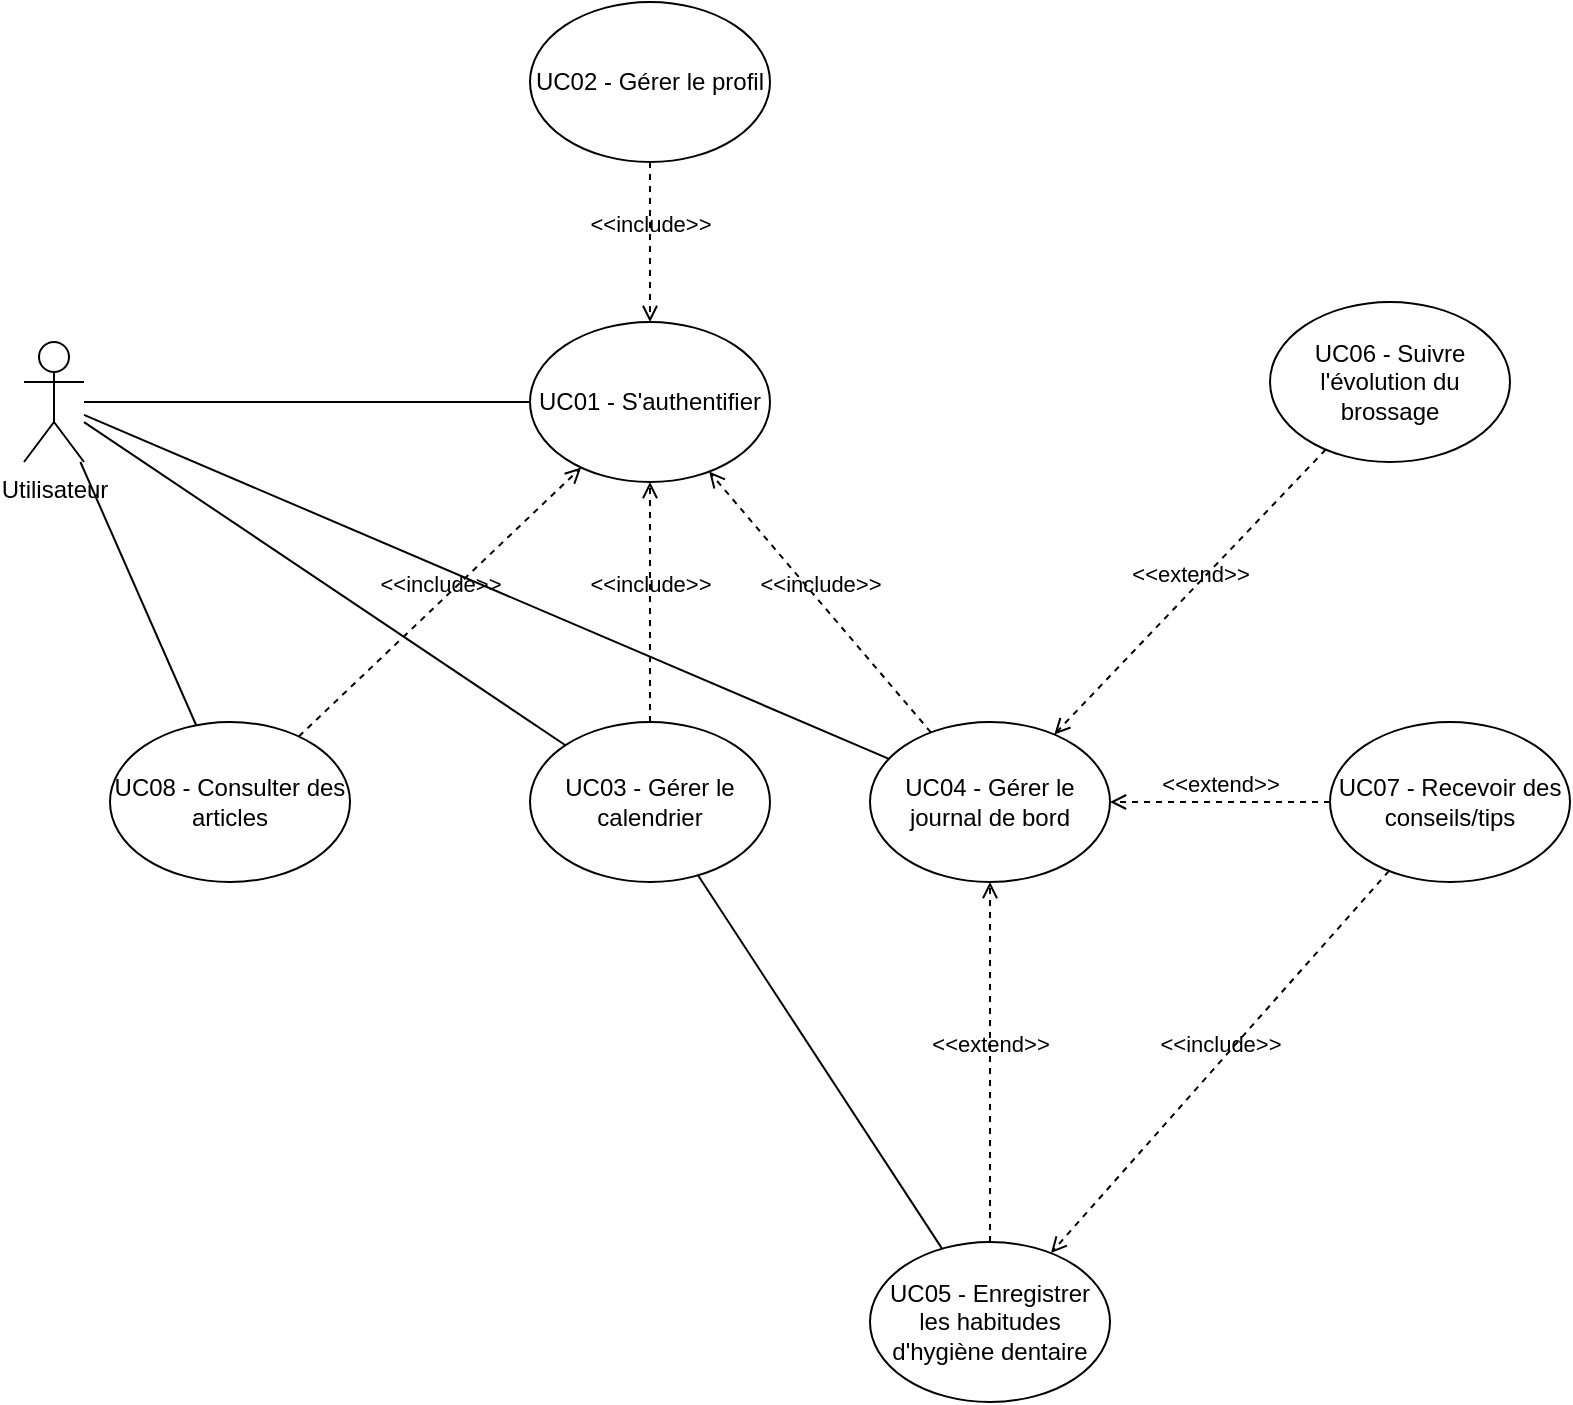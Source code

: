 <mxfile>
    <diagram name="Page-1" id="gEeFwP9GRWCpK_YByme5">
        <mxGraphModel dx="2296" dy="1779" grid="1" gridSize="10" guides="1" tooltips="1" connect="1" arrows="1" fold="1" page="1" pageScale="1" pageWidth="827" pageHeight="1169" math="0" shadow="0">
            <root>
                <mxCell id="0"/>
                <mxCell id="1" parent="0"/>
                <mxCell id="p3QsMWC5dEHLEJqQ33eg-1" value="Utilisateur" style="shape=umlActor;verticalLabelPosition=bottom;verticalAlign=top;html=1;outlineConnect=0;" parent="1" vertex="1">
                    <mxGeometry x="-443" y="-70" width="30" height="60" as="geometry"/>
                </mxCell>
                <mxCell id="p3QsMWC5dEHLEJqQ33eg-4" value="UC01 - S'authentifier" style="ellipse;whiteSpace=wrap;html=1;" parent="1" vertex="1">
                    <mxGeometry x="-190" y="-80" width="120" height="80" as="geometry"/>
                </mxCell>
                <mxCell id="p3QsMWC5dEHLEJqQ33eg-5" value="UC03 - Gérer le calendrier" style="ellipse;whiteSpace=wrap;html=1;" parent="1" vertex="1">
                    <mxGeometry x="-190" y="120" width="120" height="80" as="geometry"/>
                </mxCell>
                <mxCell id="p3QsMWC5dEHLEJqQ33eg-6" value="UC05 - Enregistrer les habitudes d'hygiène dentaire" style="ellipse;whiteSpace=wrap;html=1;" parent="1" vertex="1">
                    <mxGeometry x="-20" y="380" width="120" height="80" as="geometry"/>
                </mxCell>
                <mxCell id="p3QsMWC5dEHLEJqQ33eg-7" value="UC06 - Suivre l'évolution du brossage" style="ellipse;whiteSpace=wrap;html=1;" parent="1" vertex="1">
                    <mxGeometry x="180" y="-90" width="120" height="80" as="geometry"/>
                </mxCell>
                <mxCell id="p3QsMWC5dEHLEJqQ33eg-8" value="UC02 - Gérer le profil" style="ellipse;whiteSpace=wrap;html=1;" parent="1" vertex="1">
                    <mxGeometry x="-190" y="-240" width="120" height="80" as="geometry"/>
                </mxCell>
                <mxCell id="p3QsMWC5dEHLEJqQ33eg-10" value="UC07 - Recevoir des conseils/tips" style="ellipse;whiteSpace=wrap;html=1;" parent="1" vertex="1">
                    <mxGeometry x="210" y="120" width="120" height="80" as="geometry"/>
                </mxCell>
                <mxCell id="p3QsMWC5dEHLEJqQ33eg-11" value="UC08 - Consulter des articles" style="ellipse;whiteSpace=wrap;html=1;" parent="1" vertex="1">
                    <mxGeometry x="-400" y="120" width="120" height="80" as="geometry"/>
                </mxCell>
                <mxCell id="p3QsMWC5dEHLEJqQ33eg-14" value="" style="endArrow=none;html=1;rounded=0;" parent="1" source="p3QsMWC5dEHLEJqQ33eg-1" target="p3QsMWC5dEHLEJqQ33eg-4" edge="1">
                    <mxGeometry width="50" height="50" relative="1" as="geometry">
                        <mxPoint x="60" y="280" as="sourcePoint"/>
                        <mxPoint x="110" y="230" as="targetPoint"/>
                    </mxGeometry>
                </mxCell>
                <mxCell id="p3QsMWC5dEHLEJqQ33eg-16" value="" style="endArrow=none;html=1;rounded=0;" parent="1" source="p3QsMWC5dEHLEJqQ33eg-1" target="p3QsMWC5dEHLEJqQ33eg-5" edge="1">
                    <mxGeometry width="50" height="50" relative="1" as="geometry">
                        <mxPoint x="80" y="114" as="sourcePoint"/>
                        <mxPoint x="255" y="164" as="targetPoint"/>
                    </mxGeometry>
                </mxCell>
                <mxCell id="p3QsMWC5dEHLEJqQ33eg-19" value="" style="endArrow=none;html=1;rounded=0;" parent="1" source="p3QsMWC5dEHLEJqQ33eg-1" target="p3QsMWC5dEHLEJqQ33eg-11" edge="1">
                    <mxGeometry width="50" height="50" relative="1" as="geometry">
                        <mxPoint x="120" y="132" as="sourcePoint"/>
                        <mxPoint x="431" y="172" as="targetPoint"/>
                    </mxGeometry>
                </mxCell>
                <mxCell id="p3QsMWC5dEHLEJqQ33eg-21" value="UC04 - Gérer le journal de bord" style="ellipse;whiteSpace=wrap;html=1;" parent="1" vertex="1">
                    <mxGeometry x="-20" y="120" width="120" height="80" as="geometry"/>
                </mxCell>
                <mxCell id="p3QsMWC5dEHLEJqQ33eg-22" value="" style="endArrow=none;html=1;rounded=0;" parent="1" source="p3QsMWC5dEHLEJqQ33eg-21" target="p3QsMWC5dEHLEJqQ33eg-1" edge="1">
                    <mxGeometry width="50" height="50" relative="1" as="geometry">
                        <mxPoint x="230" y="310" as="sourcePoint"/>
                        <mxPoint x="280" y="260" as="targetPoint"/>
                    </mxGeometry>
                </mxCell>
                <mxCell id="p3QsMWC5dEHLEJqQ33eg-23" value="&amp;lt;&amp;lt;extend&amp;gt;&amp;gt;" style="html=1;verticalAlign=bottom;labelBackgroundColor=none;endArrow=open;endFill=0;dashed=1;rounded=0;" parent="1" source="p3QsMWC5dEHLEJqQ33eg-6" target="p3QsMWC5dEHLEJqQ33eg-21" edge="1">
                    <mxGeometry width="160" relative="1" as="geometry">
                        <mxPoint x="520" y="280" as="sourcePoint"/>
                        <mxPoint x="360" y="280" as="targetPoint"/>
                    </mxGeometry>
                </mxCell>
                <mxCell id="p3QsMWC5dEHLEJqQ33eg-25" value="&amp;lt;&amp;lt;extend&amp;gt;&amp;gt;" style="html=1;verticalAlign=bottom;labelBackgroundColor=none;endArrow=open;endFill=0;dashed=1;rounded=0;" parent="1" source="p3QsMWC5dEHLEJqQ33eg-7" target="p3QsMWC5dEHLEJqQ33eg-21" edge="1">
                    <mxGeometry width="160" relative="1" as="geometry">
                        <mxPoint x="-116" y="404" as="sourcePoint"/>
                        <mxPoint x="-214" y="266" as="targetPoint"/>
                    </mxGeometry>
                </mxCell>
                <mxCell id="p3QsMWC5dEHLEJqQ33eg-26" value="&amp;lt;&amp;lt;extend&amp;gt;&amp;gt;" style="html=1;verticalAlign=bottom;labelBackgroundColor=none;endArrow=open;endFill=0;dashed=1;rounded=0;" parent="1" source="p3QsMWC5dEHLEJqQ33eg-10" target="p3QsMWC5dEHLEJqQ33eg-21" edge="1">
                    <mxGeometry width="160" relative="1" as="geometry">
                        <mxPoint x="-60" y="308" as="sourcePoint"/>
                        <mxPoint x="-190" y="252" as="targetPoint"/>
                    </mxGeometry>
                </mxCell>
                <mxCell id="p3QsMWC5dEHLEJqQ33eg-29" value="&amp;lt;&amp;lt;include&amp;gt;&amp;gt;" style="html=1;verticalAlign=bottom;labelBackgroundColor=none;endArrow=open;endFill=0;dashed=1;rounded=0;" parent="1" source="p3QsMWC5dEHLEJqQ33eg-8" target="p3QsMWC5dEHLEJqQ33eg-4" edge="1">
                    <mxGeometry width="160" relative="1" as="geometry">
                        <mxPoint x="-30" y="-110" as="sourcePoint"/>
                        <mxPoint x="130" y="-110" as="targetPoint"/>
                    </mxGeometry>
                </mxCell>
                <mxCell id="p3QsMWC5dEHLEJqQ33eg-30" value="&amp;lt;&amp;lt;include&amp;gt;&amp;gt;" style="html=1;verticalAlign=bottom;labelBackgroundColor=none;endArrow=open;endFill=0;dashed=1;rounded=0;" parent="1" source="p3QsMWC5dEHLEJqQ33eg-21" target="p3QsMWC5dEHLEJqQ33eg-4" edge="1">
                    <mxGeometry width="160" relative="1" as="geometry">
                        <mxPoint x="-150" y="-30" as="sourcePoint"/>
                        <mxPoint x="-150" y="-120" as="targetPoint"/>
                    </mxGeometry>
                </mxCell>
                <mxCell id="p3QsMWC5dEHLEJqQ33eg-31" value="&amp;lt;&amp;lt;include&amp;gt;&amp;gt;" style="html=1;verticalAlign=bottom;labelBackgroundColor=none;endArrow=open;endFill=0;dashed=1;rounded=0;" parent="1" source="p3QsMWC5dEHLEJqQ33eg-5" target="p3QsMWC5dEHLEJqQ33eg-4" edge="1">
                    <mxGeometry width="160" relative="1" as="geometry">
                        <mxPoint x="-140" y="-20" as="sourcePoint"/>
                        <mxPoint x="-140" y="-110" as="targetPoint"/>
                    </mxGeometry>
                </mxCell>
                <mxCell id="p3QsMWC5dEHLEJqQ33eg-32" value="&amp;lt;&amp;lt;include&amp;gt;&amp;gt;" style="html=1;verticalAlign=bottom;labelBackgroundColor=none;endArrow=open;endFill=0;dashed=1;rounded=0;" parent="1" source="p3QsMWC5dEHLEJqQ33eg-11" target="p3QsMWC5dEHLEJqQ33eg-4" edge="1">
                    <mxGeometry width="160" relative="1" as="geometry">
                        <mxPoint x="-130" y="-10" as="sourcePoint"/>
                        <mxPoint x="-130" y="-100" as="targetPoint"/>
                    </mxGeometry>
                </mxCell>
                <mxCell id="p3QsMWC5dEHLEJqQ33eg-38" value="&amp;lt;&amp;lt;include&amp;gt;&amp;gt;" style="html=1;verticalAlign=bottom;labelBackgroundColor=none;endArrow=open;endFill=0;dashed=1;rounded=0;" parent="1" source="p3QsMWC5dEHLEJqQ33eg-10" target="p3QsMWC5dEHLEJqQ33eg-6" edge="1">
                    <mxGeometry width="160" relative="1" as="geometry">
                        <mxPoint x="242.82" y="324.3" as="sourcePoint"/>
                        <mxPoint x="219.999" y="-4.305" as="targetPoint"/>
                        <Array as="points"/>
                    </mxGeometry>
                </mxCell>
                <mxCell id="4" value="" style="endArrow=none;html=1;rounded=0;" edge="1" parent="1" source="p3QsMWC5dEHLEJqQ33eg-5" target="p3QsMWC5dEHLEJqQ33eg-6">
                    <mxGeometry width="50" height="50" relative="1" as="geometry">
                        <mxPoint x="-403" y="-19.938" as="sourcePoint"/>
                        <mxPoint x="-162.223" y="141.581" as="targetPoint"/>
                    </mxGeometry>
                </mxCell>
            </root>
        </mxGraphModel>
    </diagram>
</mxfile>